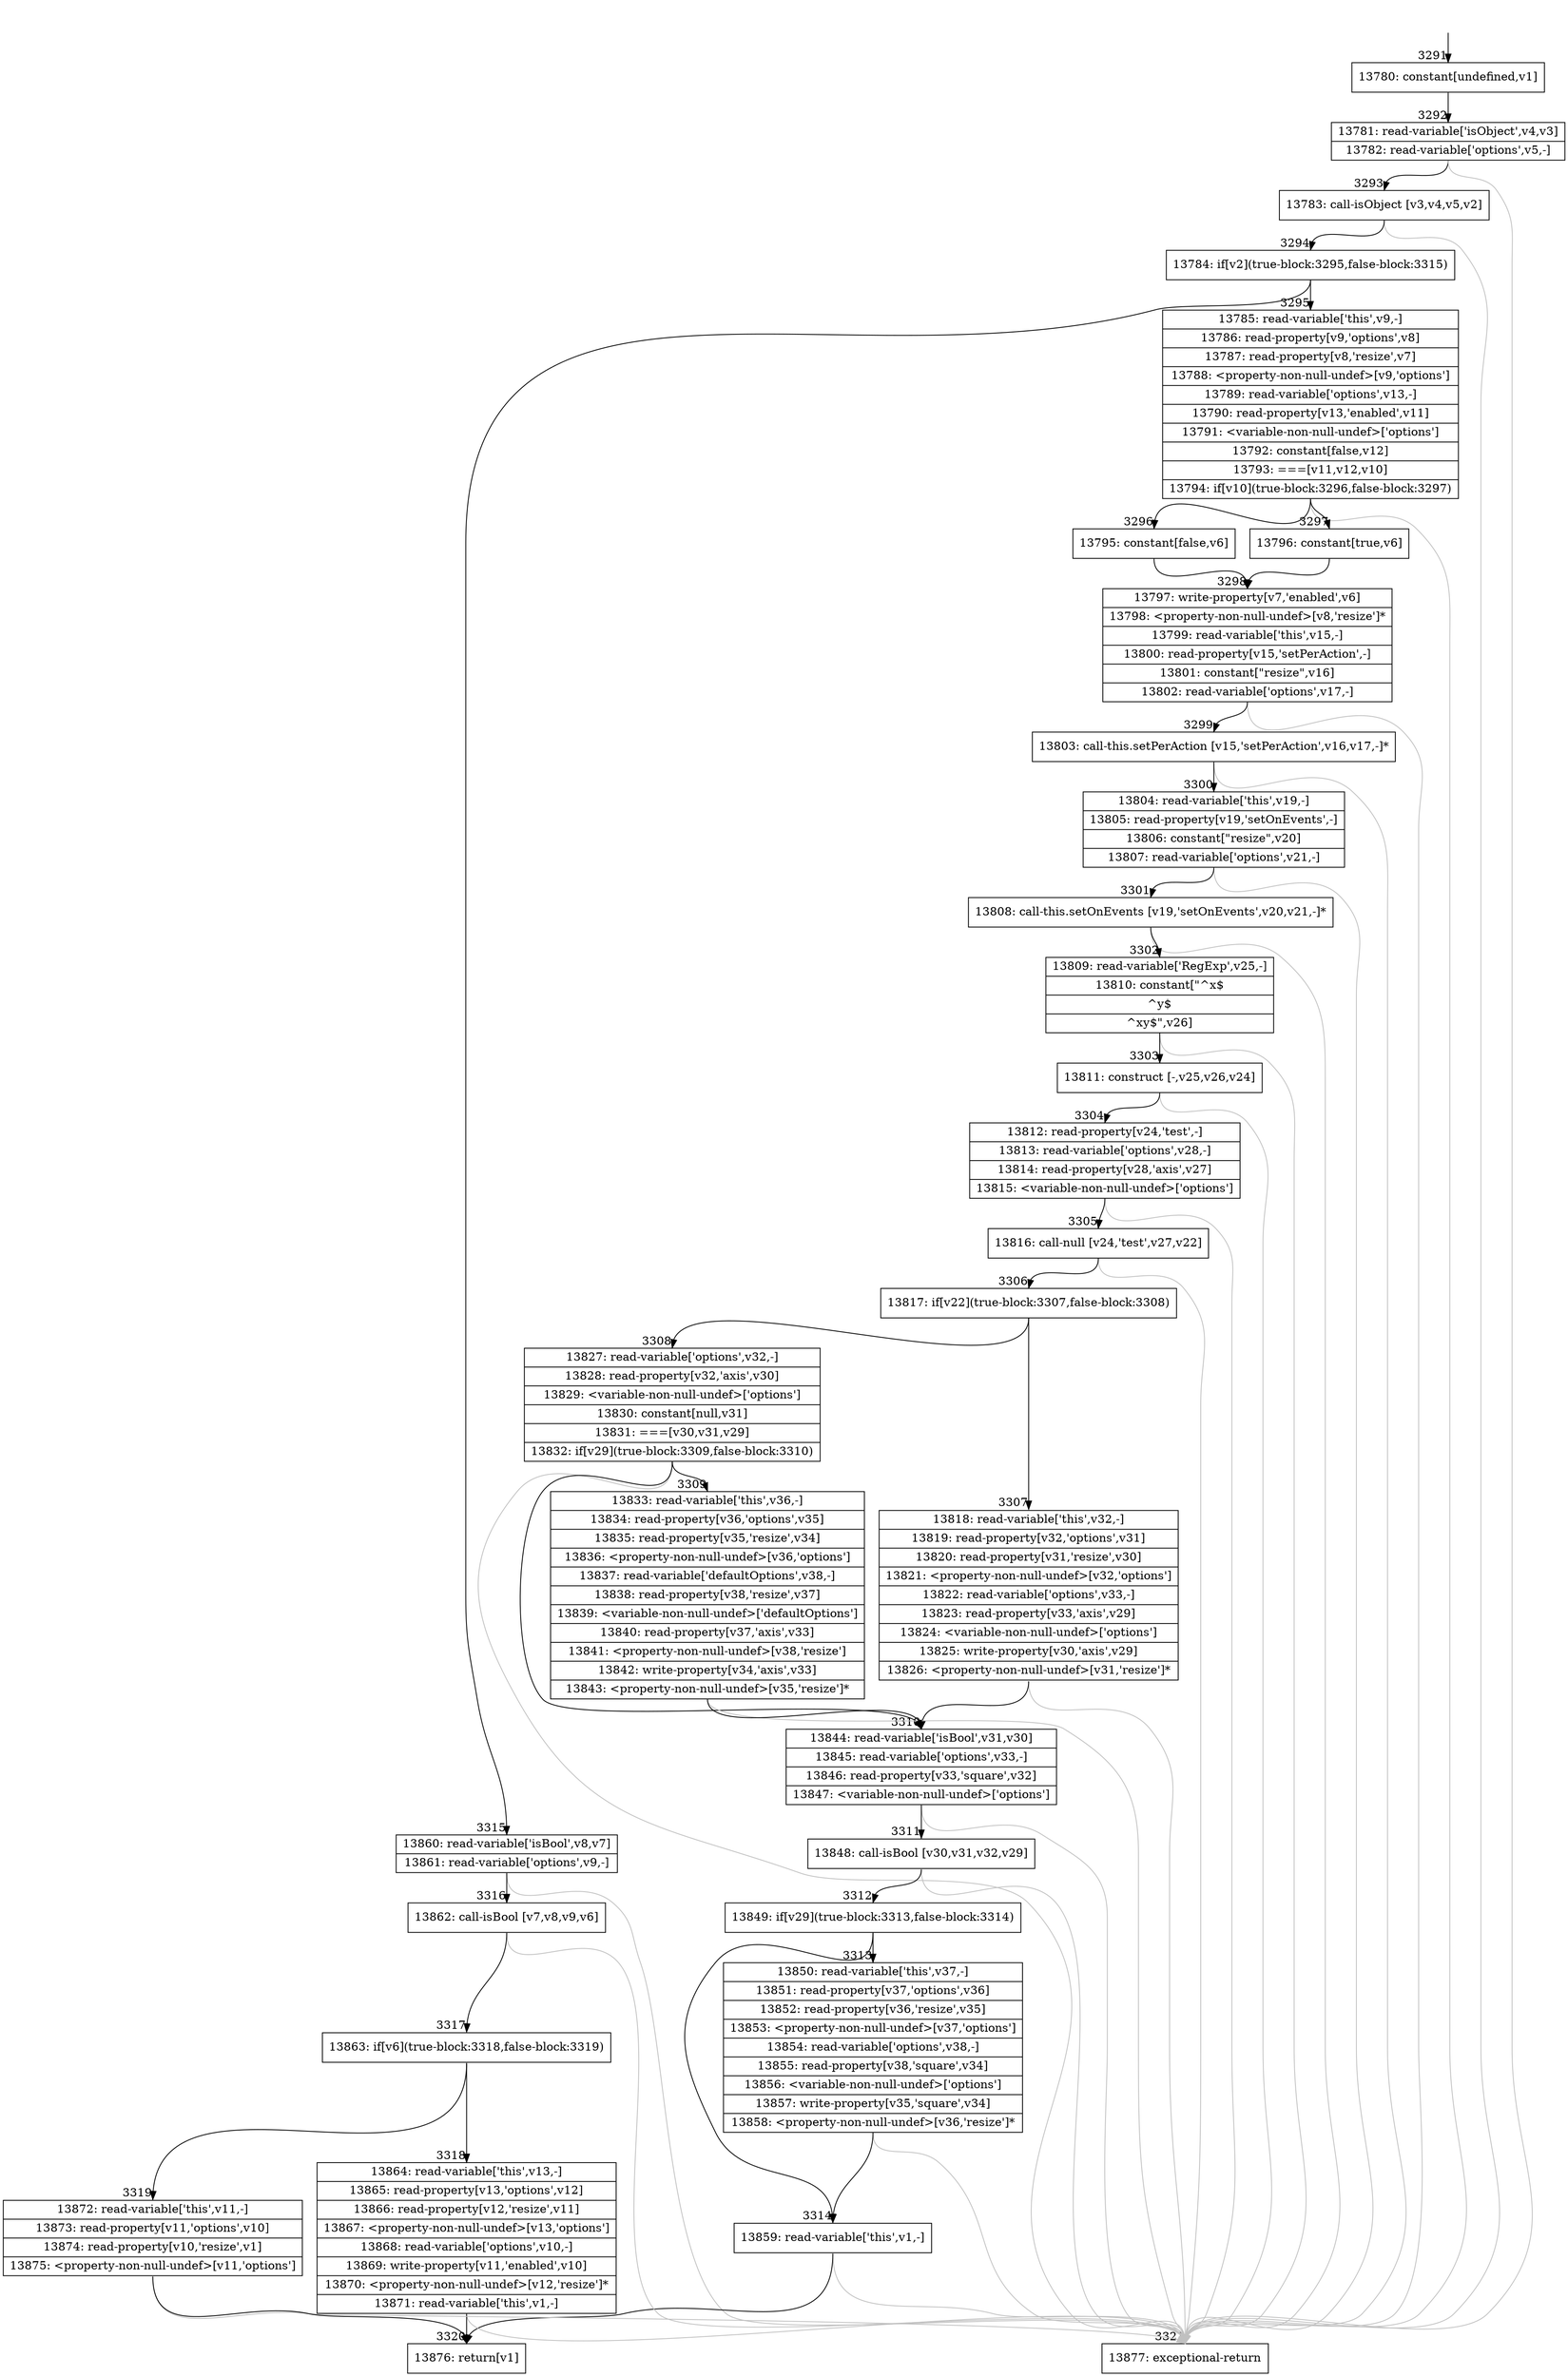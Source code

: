 digraph {
rankdir="TD"
BB_entry137[shape=none,label=""];
BB_entry137 -> BB3291 [tailport=s, headport=n, headlabel="    3291"]
BB3291 [shape=record label="{13780: constant[undefined,v1]}" ] 
BB3291 -> BB3292 [tailport=s, headport=n, headlabel="      3292"]
BB3292 [shape=record label="{13781: read-variable['isObject',v4,v3]|13782: read-variable['options',v5,-]}" ] 
BB3292 -> BB3293 [tailport=s, headport=n, headlabel="      3293"]
BB3292 -> BB3321 [tailport=s, headport=n, color=gray, headlabel="      3321"]
BB3293 [shape=record label="{13783: call-isObject [v3,v4,v5,v2]}" ] 
BB3293 -> BB3294 [tailport=s, headport=n, headlabel="      3294"]
BB3293 -> BB3321 [tailport=s, headport=n, color=gray]
BB3294 [shape=record label="{13784: if[v2](true-block:3295,false-block:3315)}" ] 
BB3294 -> BB3295 [tailport=s, headport=n, headlabel="      3295"]
BB3294 -> BB3315 [tailport=s, headport=n, headlabel="      3315"]
BB3295 [shape=record label="{13785: read-variable['this',v9,-]|13786: read-property[v9,'options',v8]|13787: read-property[v8,'resize',v7]|13788: \<property-non-null-undef\>[v9,'options']|13789: read-variable['options',v13,-]|13790: read-property[v13,'enabled',v11]|13791: \<variable-non-null-undef\>['options']|13792: constant[false,v12]|13793: ===[v11,v12,v10]|13794: if[v10](true-block:3296,false-block:3297)}" ] 
BB3295 -> BB3296 [tailport=s, headport=n, headlabel="      3296"]
BB3295 -> BB3297 [tailport=s, headport=n, headlabel="      3297"]
BB3295 -> BB3321 [tailport=s, headport=n, color=gray]
BB3296 [shape=record label="{13795: constant[false,v6]}" ] 
BB3296 -> BB3298 [tailport=s, headport=n, headlabel="      3298"]
BB3297 [shape=record label="{13796: constant[true,v6]}" ] 
BB3297 -> BB3298 [tailport=s, headport=n]
BB3298 [shape=record label="{13797: write-property[v7,'enabled',v6]|13798: \<property-non-null-undef\>[v8,'resize']*|13799: read-variable['this',v15,-]|13800: read-property[v15,'setPerAction',-]|13801: constant[\"resize\",v16]|13802: read-variable['options',v17,-]}" ] 
BB3298 -> BB3299 [tailport=s, headport=n, headlabel="      3299"]
BB3298 -> BB3321 [tailport=s, headport=n, color=gray]
BB3299 [shape=record label="{13803: call-this.setPerAction [v15,'setPerAction',v16,v17,-]*}" ] 
BB3299 -> BB3300 [tailport=s, headport=n, headlabel="      3300"]
BB3299 -> BB3321 [tailport=s, headport=n, color=gray]
BB3300 [shape=record label="{13804: read-variable['this',v19,-]|13805: read-property[v19,'setOnEvents',-]|13806: constant[\"resize\",v20]|13807: read-variable['options',v21,-]}" ] 
BB3300 -> BB3301 [tailport=s, headport=n, headlabel="      3301"]
BB3300 -> BB3321 [tailport=s, headport=n, color=gray]
BB3301 [shape=record label="{13808: call-this.setOnEvents [v19,'setOnEvents',v20,v21,-]*}" ] 
BB3301 -> BB3302 [tailport=s, headport=n, headlabel="      3302"]
BB3301 -> BB3321 [tailport=s, headport=n, color=gray]
BB3302 [shape=record label="{13809: read-variable['RegExp',v25,-]|13810: constant[\"^x$|^y$|^xy$\",v26]}" ] 
BB3302 -> BB3303 [tailport=s, headport=n, headlabel="      3303"]
BB3302 -> BB3321 [tailport=s, headport=n, color=gray]
BB3303 [shape=record label="{13811: construct [-,v25,v26,v24]}" ] 
BB3303 -> BB3304 [tailport=s, headport=n, headlabel="      3304"]
BB3303 -> BB3321 [tailport=s, headport=n, color=gray]
BB3304 [shape=record label="{13812: read-property[v24,'test',-]|13813: read-variable['options',v28,-]|13814: read-property[v28,'axis',v27]|13815: \<variable-non-null-undef\>['options']}" ] 
BB3304 -> BB3305 [tailport=s, headport=n, headlabel="      3305"]
BB3304 -> BB3321 [tailport=s, headport=n, color=gray]
BB3305 [shape=record label="{13816: call-null [v24,'test',v27,v22]}" ] 
BB3305 -> BB3306 [tailport=s, headport=n, headlabel="      3306"]
BB3305 -> BB3321 [tailport=s, headport=n, color=gray]
BB3306 [shape=record label="{13817: if[v22](true-block:3307,false-block:3308)}" ] 
BB3306 -> BB3307 [tailport=s, headport=n, headlabel="      3307"]
BB3306 -> BB3308 [tailport=s, headport=n, headlabel="      3308"]
BB3307 [shape=record label="{13818: read-variable['this',v32,-]|13819: read-property[v32,'options',v31]|13820: read-property[v31,'resize',v30]|13821: \<property-non-null-undef\>[v32,'options']|13822: read-variable['options',v33,-]|13823: read-property[v33,'axis',v29]|13824: \<variable-non-null-undef\>['options']|13825: write-property[v30,'axis',v29]|13826: \<property-non-null-undef\>[v31,'resize']*}" ] 
BB3307 -> BB3310 [tailport=s, headport=n, headlabel="      3310"]
BB3307 -> BB3321 [tailport=s, headport=n, color=gray]
BB3308 [shape=record label="{13827: read-variable['options',v32,-]|13828: read-property[v32,'axis',v30]|13829: \<variable-non-null-undef\>['options']|13830: constant[null,v31]|13831: ===[v30,v31,v29]|13832: if[v29](true-block:3309,false-block:3310)}" ] 
BB3308 -> BB3309 [tailport=s, headport=n, headlabel="      3309"]
BB3308 -> BB3310 [tailport=s, headport=n]
BB3308 -> BB3321 [tailport=s, headport=n, color=gray]
BB3309 [shape=record label="{13833: read-variable['this',v36,-]|13834: read-property[v36,'options',v35]|13835: read-property[v35,'resize',v34]|13836: \<property-non-null-undef\>[v36,'options']|13837: read-variable['defaultOptions',v38,-]|13838: read-property[v38,'resize',v37]|13839: \<variable-non-null-undef\>['defaultOptions']|13840: read-property[v37,'axis',v33]|13841: \<property-non-null-undef\>[v38,'resize']|13842: write-property[v34,'axis',v33]|13843: \<property-non-null-undef\>[v35,'resize']*}" ] 
BB3309 -> BB3310 [tailport=s, headport=n]
BB3309 -> BB3321 [tailport=s, headport=n, color=gray]
BB3310 [shape=record label="{13844: read-variable['isBool',v31,v30]|13845: read-variable['options',v33,-]|13846: read-property[v33,'square',v32]|13847: \<variable-non-null-undef\>['options']}" ] 
BB3310 -> BB3311 [tailport=s, headport=n, headlabel="      3311"]
BB3310 -> BB3321 [tailport=s, headport=n, color=gray]
BB3311 [shape=record label="{13848: call-isBool [v30,v31,v32,v29]}" ] 
BB3311 -> BB3312 [tailport=s, headport=n, headlabel="      3312"]
BB3311 -> BB3321 [tailport=s, headport=n, color=gray]
BB3312 [shape=record label="{13849: if[v29](true-block:3313,false-block:3314)}" ] 
BB3312 -> BB3313 [tailport=s, headport=n, headlabel="      3313"]
BB3312 -> BB3314 [tailport=s, headport=n, headlabel="      3314"]
BB3313 [shape=record label="{13850: read-variable['this',v37,-]|13851: read-property[v37,'options',v36]|13852: read-property[v36,'resize',v35]|13853: \<property-non-null-undef\>[v37,'options']|13854: read-variable['options',v38,-]|13855: read-property[v38,'square',v34]|13856: \<variable-non-null-undef\>['options']|13857: write-property[v35,'square',v34]|13858: \<property-non-null-undef\>[v36,'resize']*}" ] 
BB3313 -> BB3314 [tailport=s, headport=n]
BB3313 -> BB3321 [tailport=s, headport=n, color=gray]
BB3314 [shape=record label="{13859: read-variable['this',v1,-]}" ] 
BB3314 -> BB3320 [tailport=s, headport=n, headlabel="      3320"]
BB3314 -> BB3321 [tailport=s, headport=n, color=gray]
BB3315 [shape=record label="{13860: read-variable['isBool',v8,v7]|13861: read-variable['options',v9,-]}" ] 
BB3315 -> BB3316 [tailport=s, headport=n, headlabel="      3316"]
BB3315 -> BB3321 [tailport=s, headport=n, color=gray]
BB3316 [shape=record label="{13862: call-isBool [v7,v8,v9,v6]}" ] 
BB3316 -> BB3317 [tailport=s, headport=n, headlabel="      3317"]
BB3316 -> BB3321 [tailport=s, headport=n, color=gray]
BB3317 [shape=record label="{13863: if[v6](true-block:3318,false-block:3319)}" ] 
BB3317 -> BB3318 [tailport=s, headport=n, headlabel="      3318"]
BB3317 -> BB3319 [tailport=s, headport=n, headlabel="      3319"]
BB3318 [shape=record label="{13864: read-variable['this',v13,-]|13865: read-property[v13,'options',v12]|13866: read-property[v12,'resize',v11]|13867: \<property-non-null-undef\>[v13,'options']|13868: read-variable['options',v10,-]|13869: write-property[v11,'enabled',v10]|13870: \<property-non-null-undef\>[v12,'resize']*|13871: read-variable['this',v1,-]}" ] 
BB3318 -> BB3320 [tailport=s, headport=n]
BB3318 -> BB3321 [tailport=s, headport=n, color=gray]
BB3319 [shape=record label="{13872: read-variable['this',v11,-]|13873: read-property[v11,'options',v10]|13874: read-property[v10,'resize',v1]|13875: \<property-non-null-undef\>[v11,'options']}" ] 
BB3319 -> BB3320 [tailport=s, headport=n]
BB3319 -> BB3321 [tailport=s, headport=n, color=gray]
BB3320 [shape=record label="{13876: return[v1]}" ] 
BB3321 [shape=record label="{13877: exceptional-return}" ] 
//#$~ 4228
}
